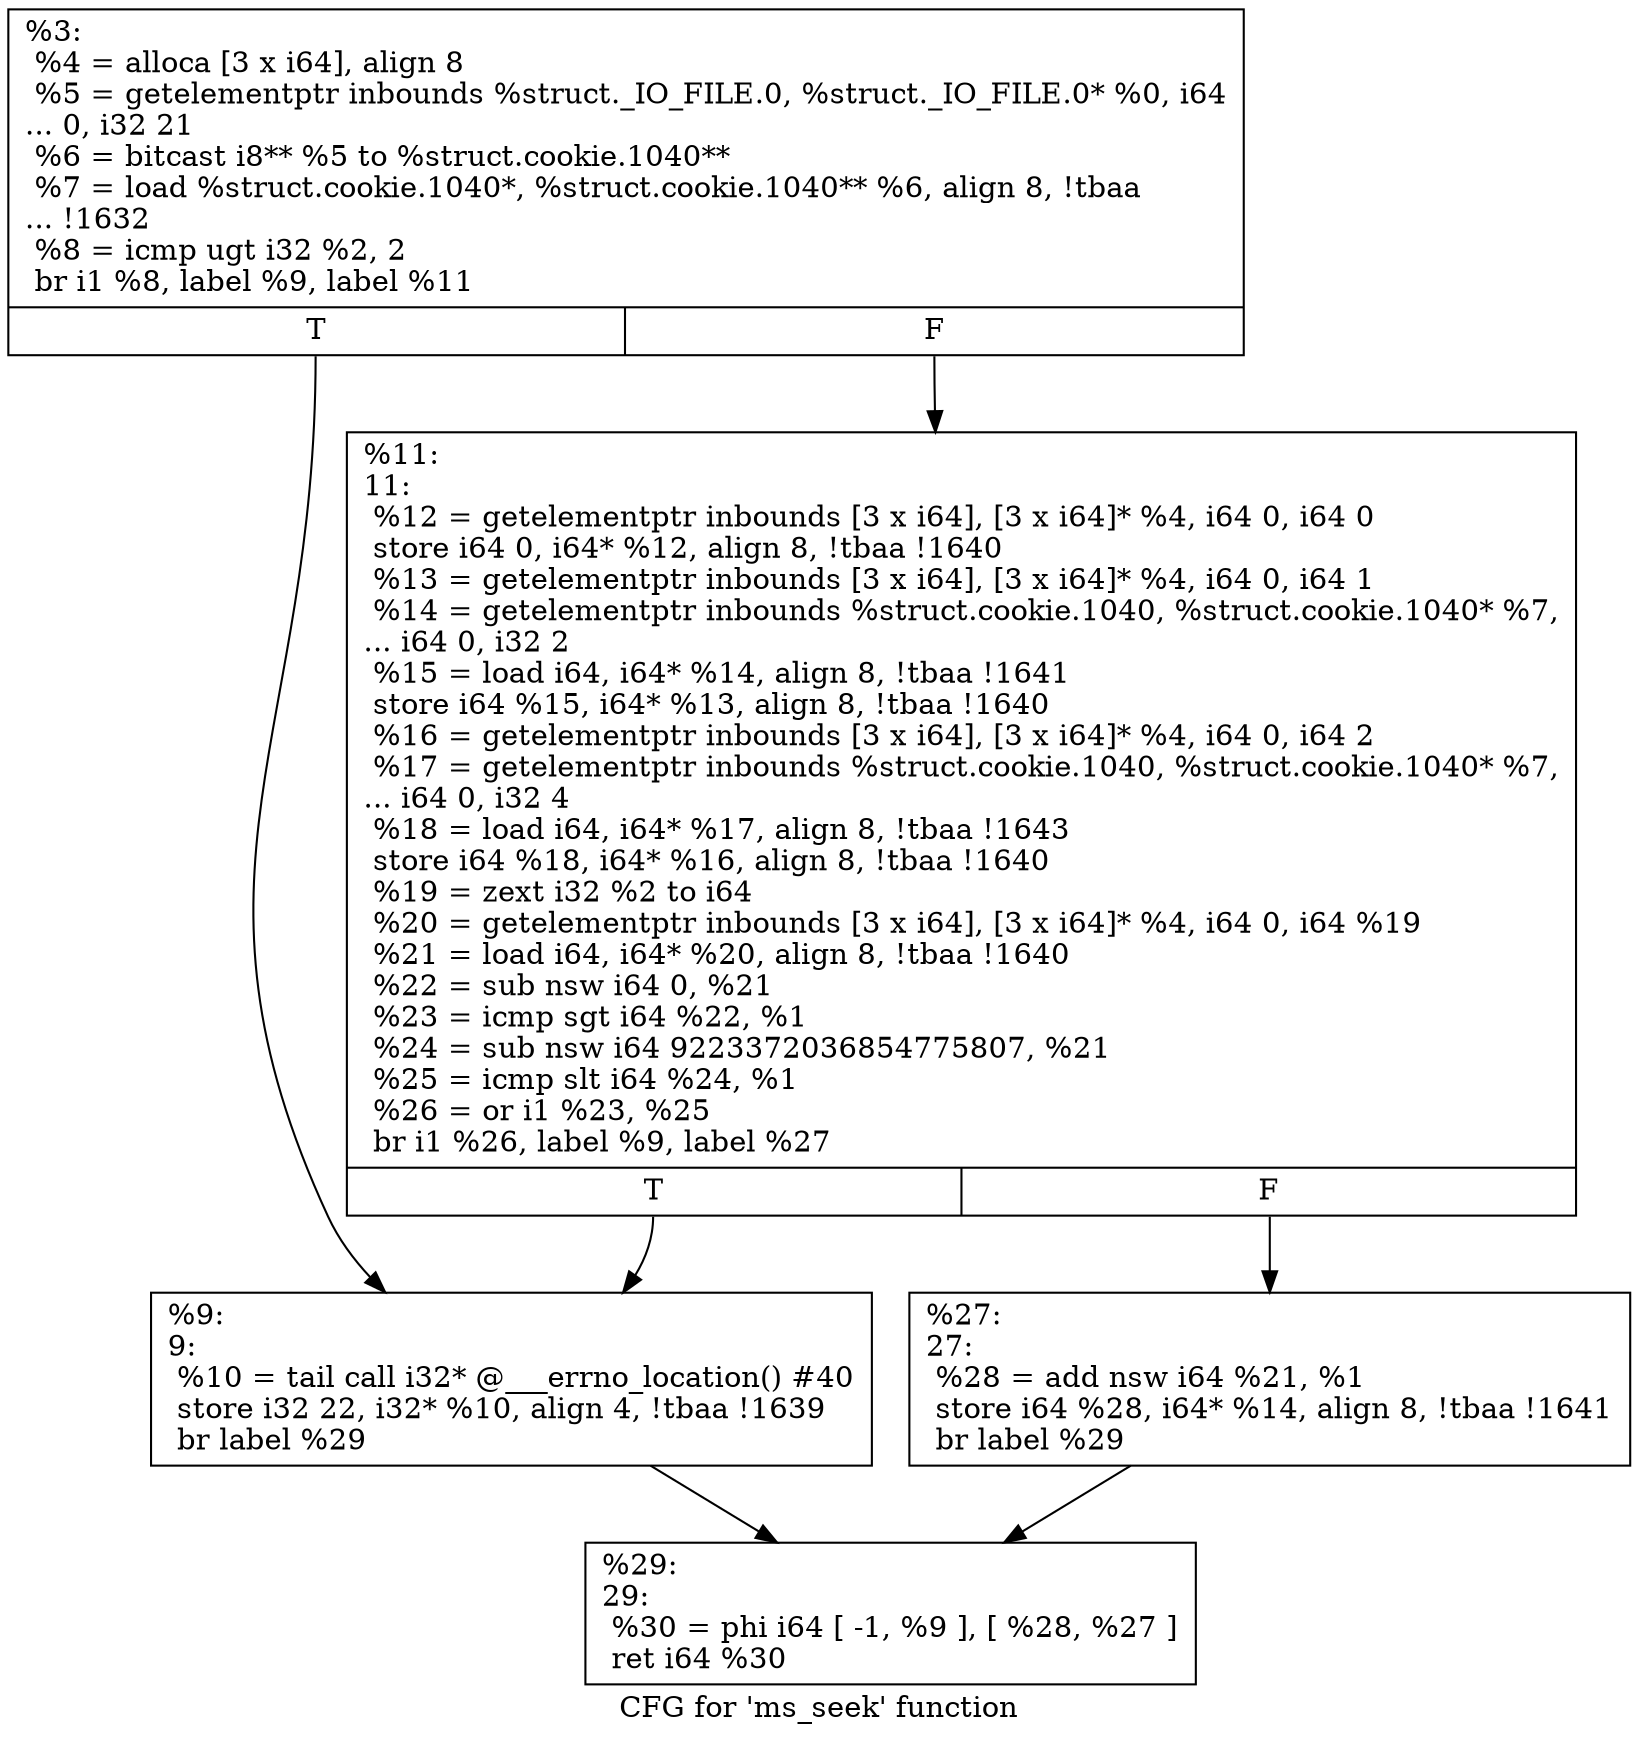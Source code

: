 digraph "CFG for 'ms_seek' function" {
	label="CFG for 'ms_seek' function";

	Node0x1c6a690 [shape=record,label="{%3:\l  %4 = alloca [3 x i64], align 8\l  %5 = getelementptr inbounds %struct._IO_FILE.0, %struct._IO_FILE.0* %0, i64\l... 0, i32 21\l  %6 = bitcast i8** %5 to %struct.cookie.1040**\l  %7 = load %struct.cookie.1040*, %struct.cookie.1040** %6, align 8, !tbaa\l... !1632\l  %8 = icmp ugt i32 %2, 2\l  br i1 %8, label %9, label %11\l|{<s0>T|<s1>F}}"];
	Node0x1c6a690:s0 -> Node0x1c6ca20;
	Node0x1c6a690:s1 -> Node0x1c6caf0;
	Node0x1c6ca20 [shape=record,label="{%9:\l9:                                                \l  %10 = tail call i32* @___errno_location() #40\l  store i32 22, i32* %10, align 4, !tbaa !1639\l  br label %29\l}"];
	Node0x1c6ca20 -> Node0x1c6cb90;
	Node0x1c6caf0 [shape=record,label="{%11:\l11:                                               \l  %12 = getelementptr inbounds [3 x i64], [3 x i64]* %4, i64 0, i64 0\l  store i64 0, i64* %12, align 8, !tbaa !1640\l  %13 = getelementptr inbounds [3 x i64], [3 x i64]* %4, i64 0, i64 1\l  %14 = getelementptr inbounds %struct.cookie.1040, %struct.cookie.1040* %7,\l... i64 0, i32 2\l  %15 = load i64, i64* %14, align 8, !tbaa !1641\l  store i64 %15, i64* %13, align 8, !tbaa !1640\l  %16 = getelementptr inbounds [3 x i64], [3 x i64]* %4, i64 0, i64 2\l  %17 = getelementptr inbounds %struct.cookie.1040, %struct.cookie.1040* %7,\l... i64 0, i32 4\l  %18 = load i64, i64* %17, align 8, !tbaa !1643\l  store i64 %18, i64* %16, align 8, !tbaa !1640\l  %19 = zext i32 %2 to i64\l  %20 = getelementptr inbounds [3 x i64], [3 x i64]* %4, i64 0, i64 %19\l  %21 = load i64, i64* %20, align 8, !tbaa !1640\l  %22 = sub nsw i64 0, %21\l  %23 = icmp sgt i64 %22, %1\l  %24 = sub nsw i64 9223372036854775807, %21\l  %25 = icmp slt i64 %24, %1\l  %26 = or i1 %23, %25\l  br i1 %26, label %9, label %27\l|{<s0>T|<s1>F}}"];
	Node0x1c6caf0:s0 -> Node0x1c6ca20;
	Node0x1c6caf0:s1 -> Node0x1c6cb40;
	Node0x1c6cb40 [shape=record,label="{%27:\l27:                                               \l  %28 = add nsw i64 %21, %1\l  store i64 %28, i64* %14, align 8, !tbaa !1641\l  br label %29\l}"];
	Node0x1c6cb40 -> Node0x1c6cb90;
	Node0x1c6cb90 [shape=record,label="{%29:\l29:                                               \l  %30 = phi i64 [ -1, %9 ], [ %28, %27 ]\l  ret i64 %30\l}"];
}
